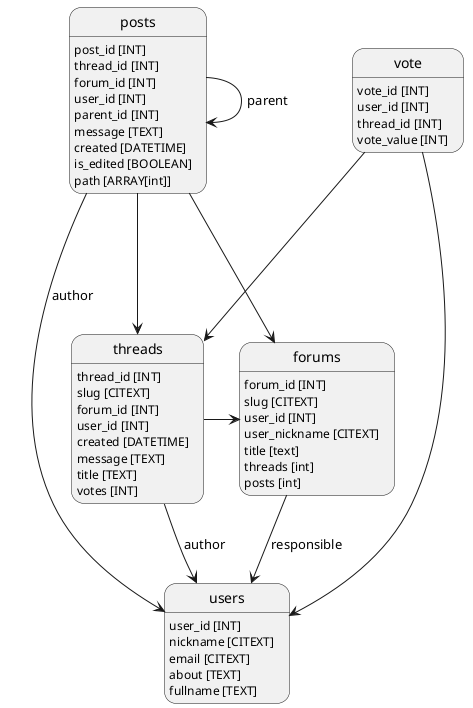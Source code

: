@startuml

posts: post_id [INT]
posts: thread_id [INT]
posts: forum_id [INT]
posts: user_id [INT]
posts: parent_id [INT]
posts: message [TEXT]
posts: created [DATETIME]
posts: is_edited [BOOLEAN]
posts: path [ARRAY[int]]
posts ---> forums
posts ---> users : author
posts ---> threads
posts -> posts: parent

vote: vote_id [INT]
vote: user_id [INT]
vote: thread_id [INT]
vote: vote_value [INT]
vote ---> users
vote ---> threads

users: user_id [INT]
users: nickname [CITEXT]
users: email [CITEXT]
users: about [TEXT]
users: fullname [TEXT]

forums: forum_id [INT]
forums: slug [CITEXT]
forums: user_id [INT]
forums: user_nickname [CITEXT]
forums: title [text]
forums: threads [int]
forums: posts [int]
forums -> users: responsible

threads: thread_id [INT]
threads: slug [CITEXT]
threads: forum_id [INT]
threads: user_id [INT]
threads: created [DATETIME]
threads: message [TEXT]
threads: title [TEXT]
threads: votes [INT]
threads -> forums
threads --> users : author

@enduml
